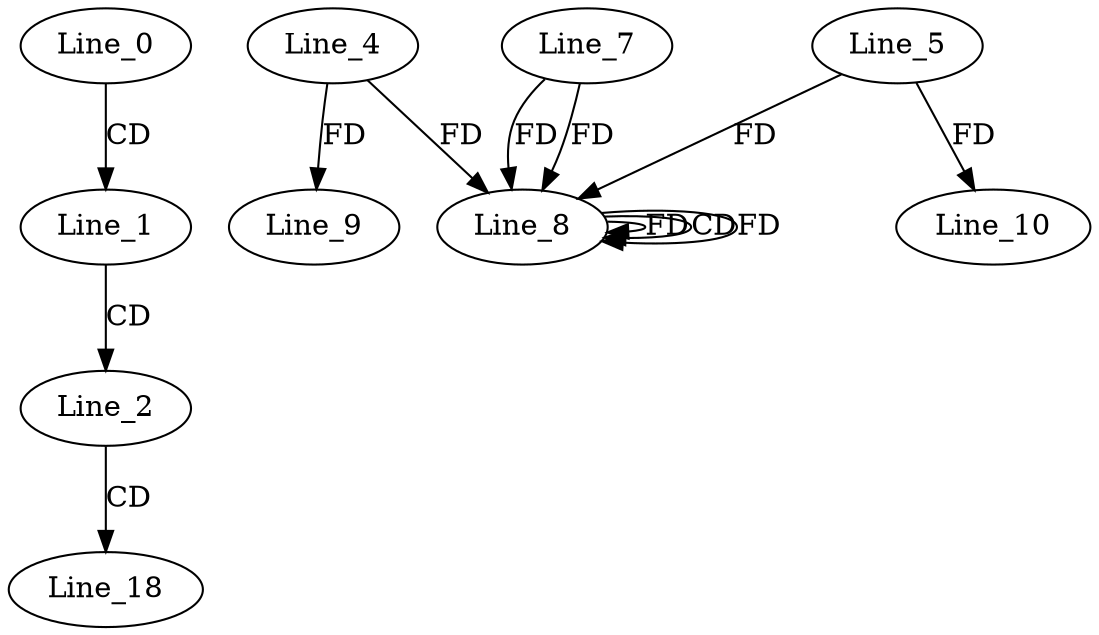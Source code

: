 digraph G {
  Line_0;
  Line_1;
  Line_2;
  Line_8;
  Line_7;
  Line_8;
  Line_4;
  Line_8;
  Line_8;
  Line_5;
  Line_9;
  Line_10;
  Line_18;
  Line_0 -> Line_1 [ label="CD" ];
  Line_1 -> Line_2 [ label="CD" ];
  Line_8 -> Line_8 [ label="FD" ];
  Line_7 -> Line_8 [ label="FD" ];
  Line_4 -> Line_8 [ label="FD" ];
  Line_8 -> Line_8 [ label="CD" ];
  Line_5 -> Line_8 [ label="FD" ];
  Line_8 -> Line_8 [ label="FD" ];
  Line_7 -> Line_8 [ label="FD" ];
  Line_4 -> Line_9 [ label="FD" ];
  Line_5 -> Line_10 [ label="FD" ];
  Line_2 -> Line_18 [ label="CD" ];
}
